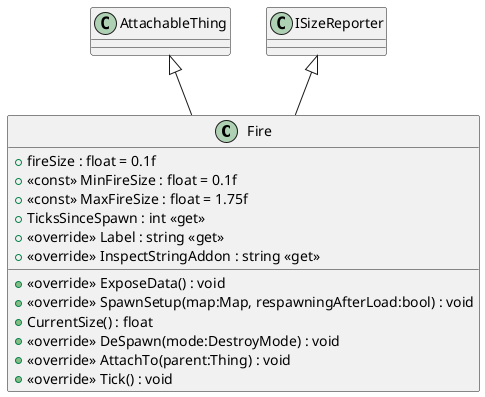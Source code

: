 @startuml
class Fire {
    + fireSize : float = 0.1f
    + <<const>> MinFireSize : float = 0.1f
    + <<const>> MaxFireSize : float = 1.75f
    + TicksSinceSpawn : int <<get>>
    + <<override>> Label : string <<get>>
    + <<override>> InspectStringAddon : string <<get>>
    + <<override>> ExposeData() : void
    + <<override>> SpawnSetup(map:Map, respawningAfterLoad:bool) : void
    + CurrentSize() : float
    + <<override>> DeSpawn(mode:DestroyMode) : void
    + <<override>> AttachTo(parent:Thing) : void
    + <<override>> Tick() : void
}
AttachableThing <|-- Fire
ISizeReporter <|-- Fire
@enduml
